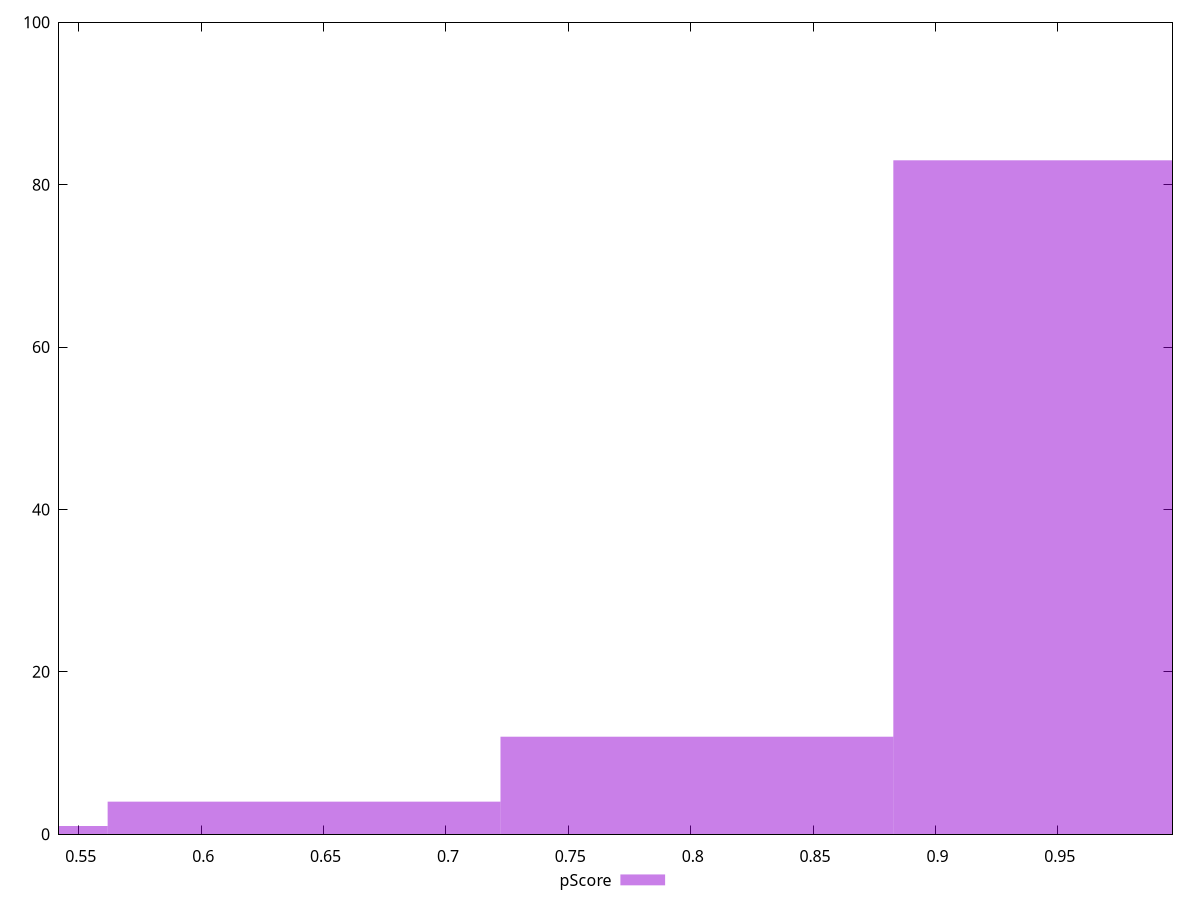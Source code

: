 reset

$pScore <<EOF
0.8025218351464656 12
0.9630262021757586 83
0.6420174681171724 4
0.4815131010878793 1
EOF

set key outside below
set boxwidth 0.1605043670292931
set xrange [0.5418952549003919:0.9968333044848592]
set yrange [0:100]
set trange [0:100]
set style fill transparent solid 0.5 noborder
set terminal svg size 640, 490 enhanced background rgb 'white'
set output "report_00013_2021-02-09T12-04-24.940Z/speed-index/samples/pages+cached+noadtech+nomedia/pScore/histogram.svg"

plot $pScore title "pScore" with boxes

reset
